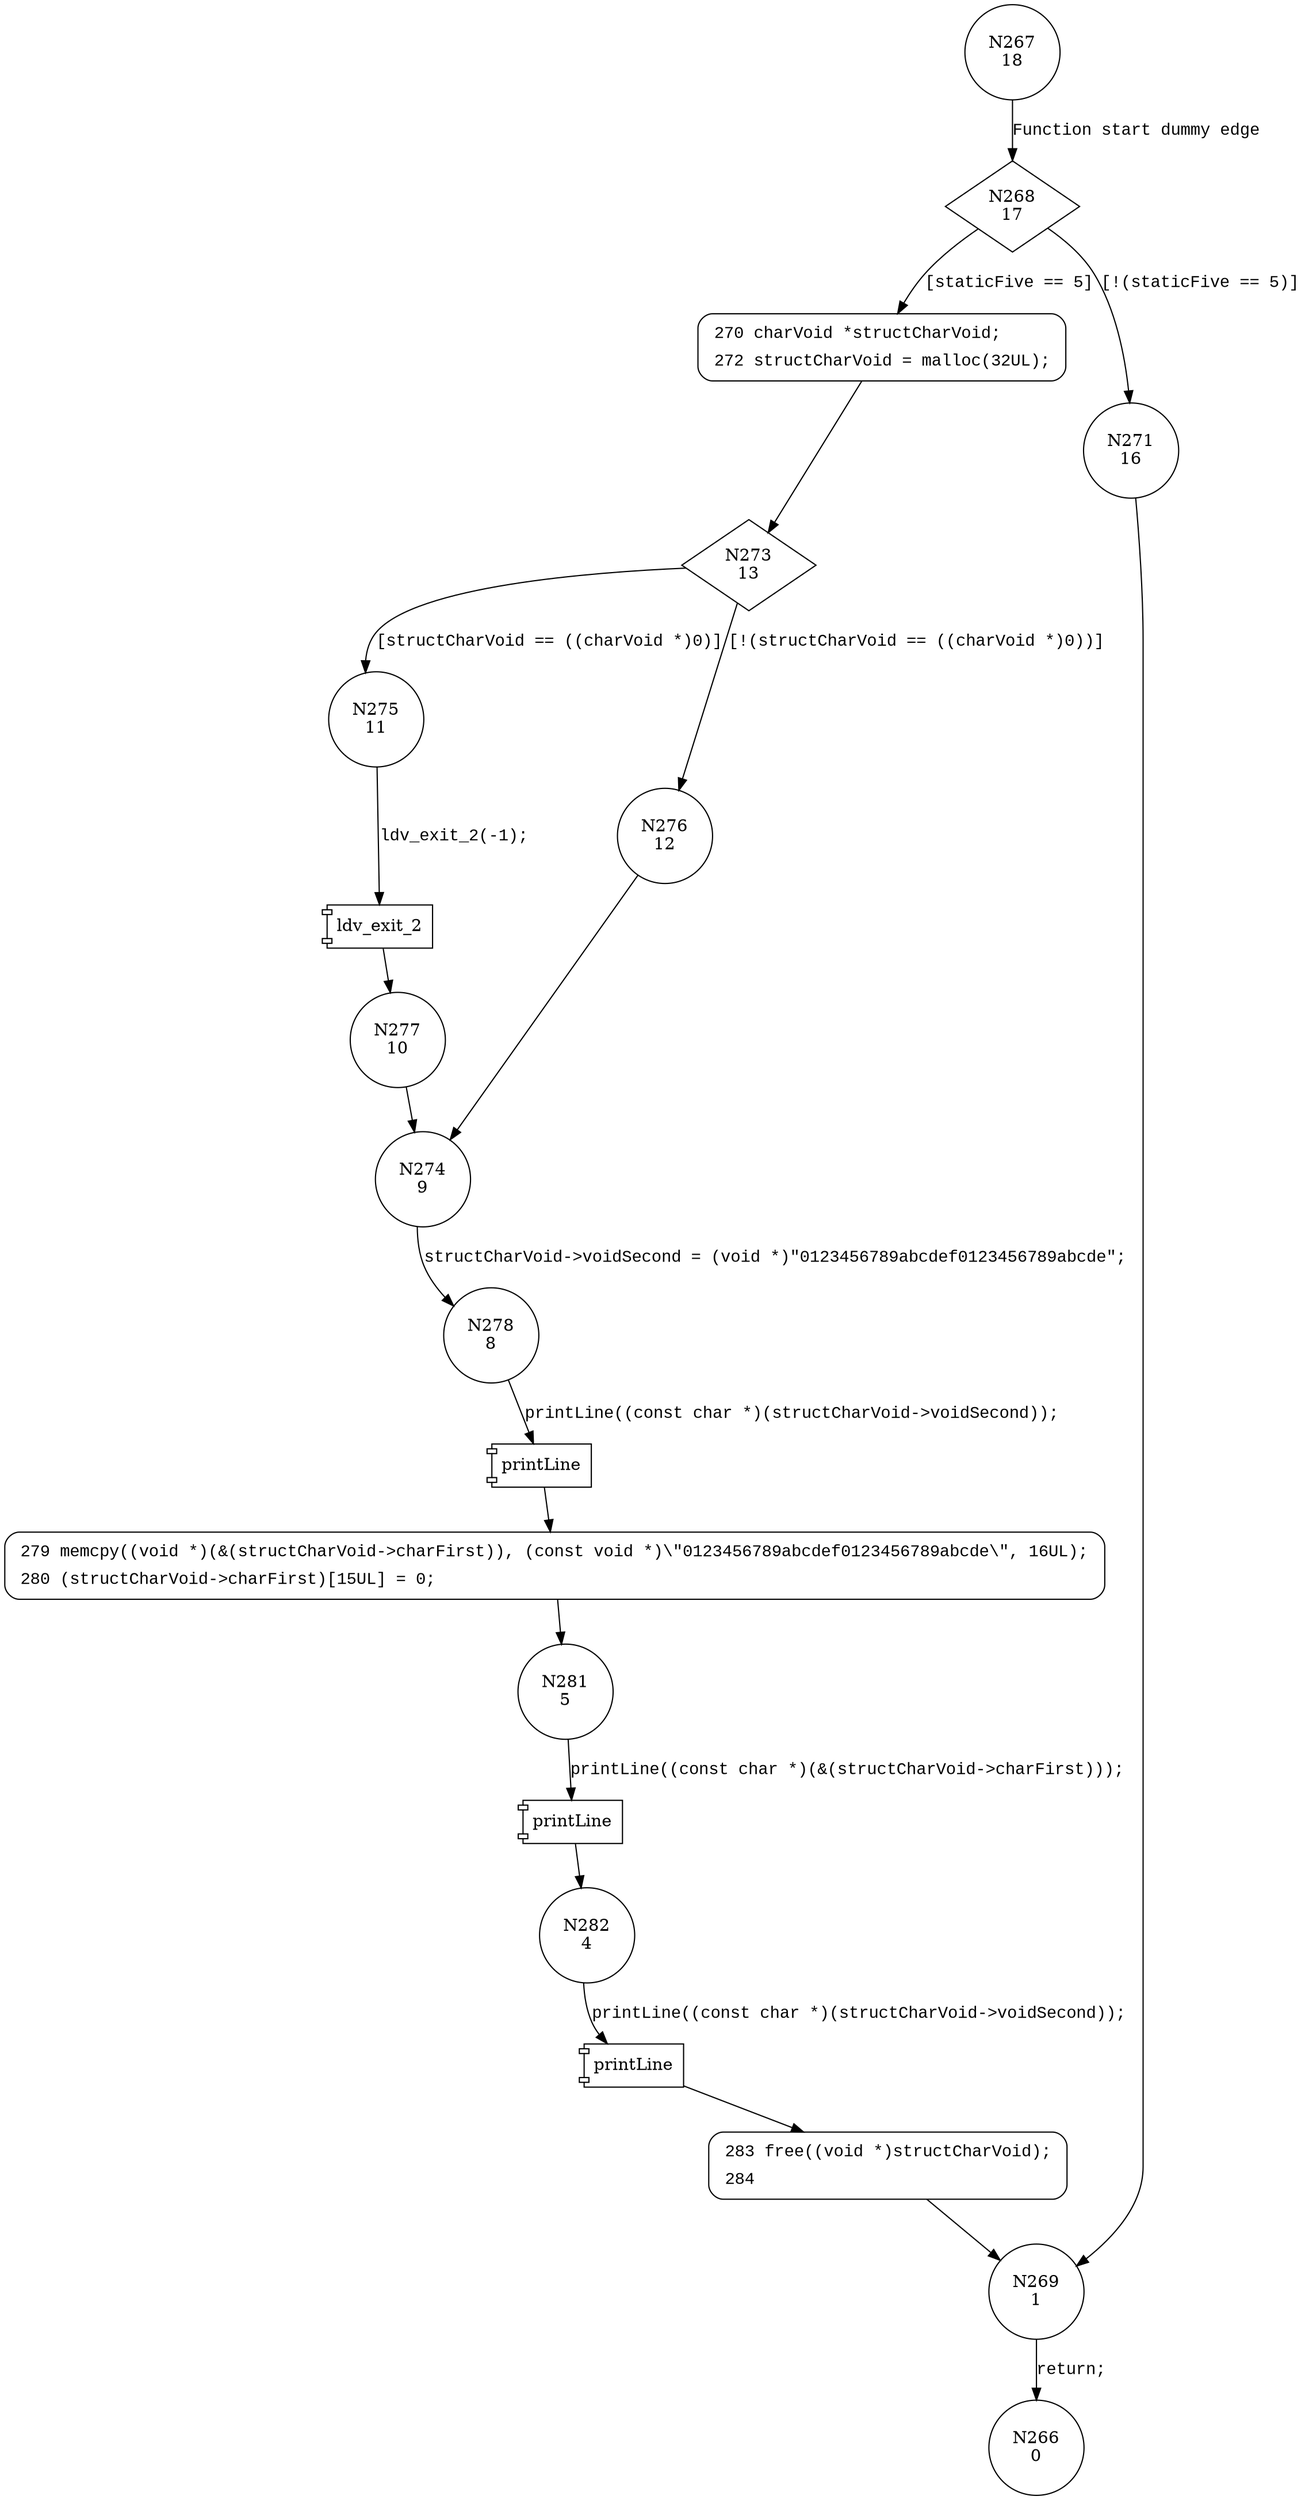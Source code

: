 digraph good2_0 {
267 [shape="circle" label="N267\n18"]
268 [shape="diamond" label="N268\n17"]
270 [shape="circle" label="N270\n15"]
271 [shape="circle" label="N271\n16"]
269 [shape="circle" label="N269\n1"]
266 [shape="circle" label="N266\n0"]
273 [shape="diamond" label="N273\n13"]
275 [shape="circle" label="N275\n11"]
276 [shape="circle" label="N276\n12"]
274 [shape="circle" label="N274\n9"]
278 [shape="circle" label="N278\n8"]
279 [shape="circle" label="N279\n7"]
281 [shape="circle" label="N281\n5"]
282 [shape="circle" label="N282\n4"]
283 [shape="circle" label="N283\n3"]
277 [shape="circle" label="N277\n10"]
270 [style="filled,bold" penwidth="1" fillcolor="white" fontname="Courier New" shape="Mrecord" label=<<table border="0" cellborder="0" cellpadding="3" bgcolor="white"><tr><td align="right">270</td><td align="left">charVoid *structCharVoid;</td></tr><tr><td align="right">272</td><td align="left">structCharVoid = malloc(32UL);</td></tr></table>>]
270 -> 273[label=""]
279 [style="filled,bold" penwidth="1" fillcolor="white" fontname="Courier New" shape="Mrecord" label=<<table border="0" cellborder="0" cellpadding="3" bgcolor="white"><tr><td align="right">279</td><td align="left">memcpy((void *)(&amp;(structCharVoid-&gt;charFirst)), (const void *)\&quot;0123456789abcdef0123456789abcde\&quot;, 16UL);</td></tr><tr><td align="right">280</td><td align="left">(structCharVoid-&gt;charFirst)[15UL] = 0;</td></tr></table>>]
279 -> 281[label=""]
283 [style="filled,bold" penwidth="1" fillcolor="white" fontname="Courier New" shape="Mrecord" label=<<table border="0" cellborder="0" cellpadding="3" bgcolor="white"><tr><td align="right">283</td><td align="left">free((void *)structCharVoid);</td></tr><tr><td align="right">284</td><td align="left"></td></tr></table>>]
283 -> 269[label=""]
267 -> 268 [label="Function start dummy edge" fontname="Courier New"]
268 -> 270 [label="[staticFive == 5]" fontname="Courier New"]
268 -> 271 [label="[!(staticFive == 5)]" fontname="Courier New"]
269 -> 266 [label="return;" fontname="Courier New"]
273 -> 275 [label="[structCharVoid == ((charVoid *)0)]" fontname="Courier New"]
273 -> 276 [label="[!(structCharVoid == ((charVoid *)0))]" fontname="Courier New"]
274 -> 278 [label="structCharVoid->voidSecond = (void *)\"0123456789abcdef0123456789abcde\";" fontname="Courier New"]
100032 [shape="component" label="printLine"]
278 -> 100032 [label="printLine((const char *)(structCharVoid->voidSecond));" fontname="Courier New"]
100032 -> 279 [label="" fontname="Courier New"]
100033 [shape="component" label="printLine"]
281 -> 100033 [label="printLine((const char *)(&(structCharVoid->charFirst)));" fontname="Courier New"]
100033 -> 282 [label="" fontname="Courier New"]
100034 [shape="component" label="printLine"]
282 -> 100034 [label="printLine((const char *)(structCharVoid->voidSecond));" fontname="Courier New"]
100034 -> 283 [label="" fontname="Courier New"]
100035 [shape="component" label="ldv_exit_2"]
275 -> 100035 [label="ldv_exit_2(-1);" fontname="Courier New"]
100035 -> 277 [label="" fontname="Courier New"]
271 -> 269 [label="" fontname="Courier New"]
276 -> 274 [label="" fontname="Courier New"]
277 -> 274 [label="" fontname="Courier New"]
}